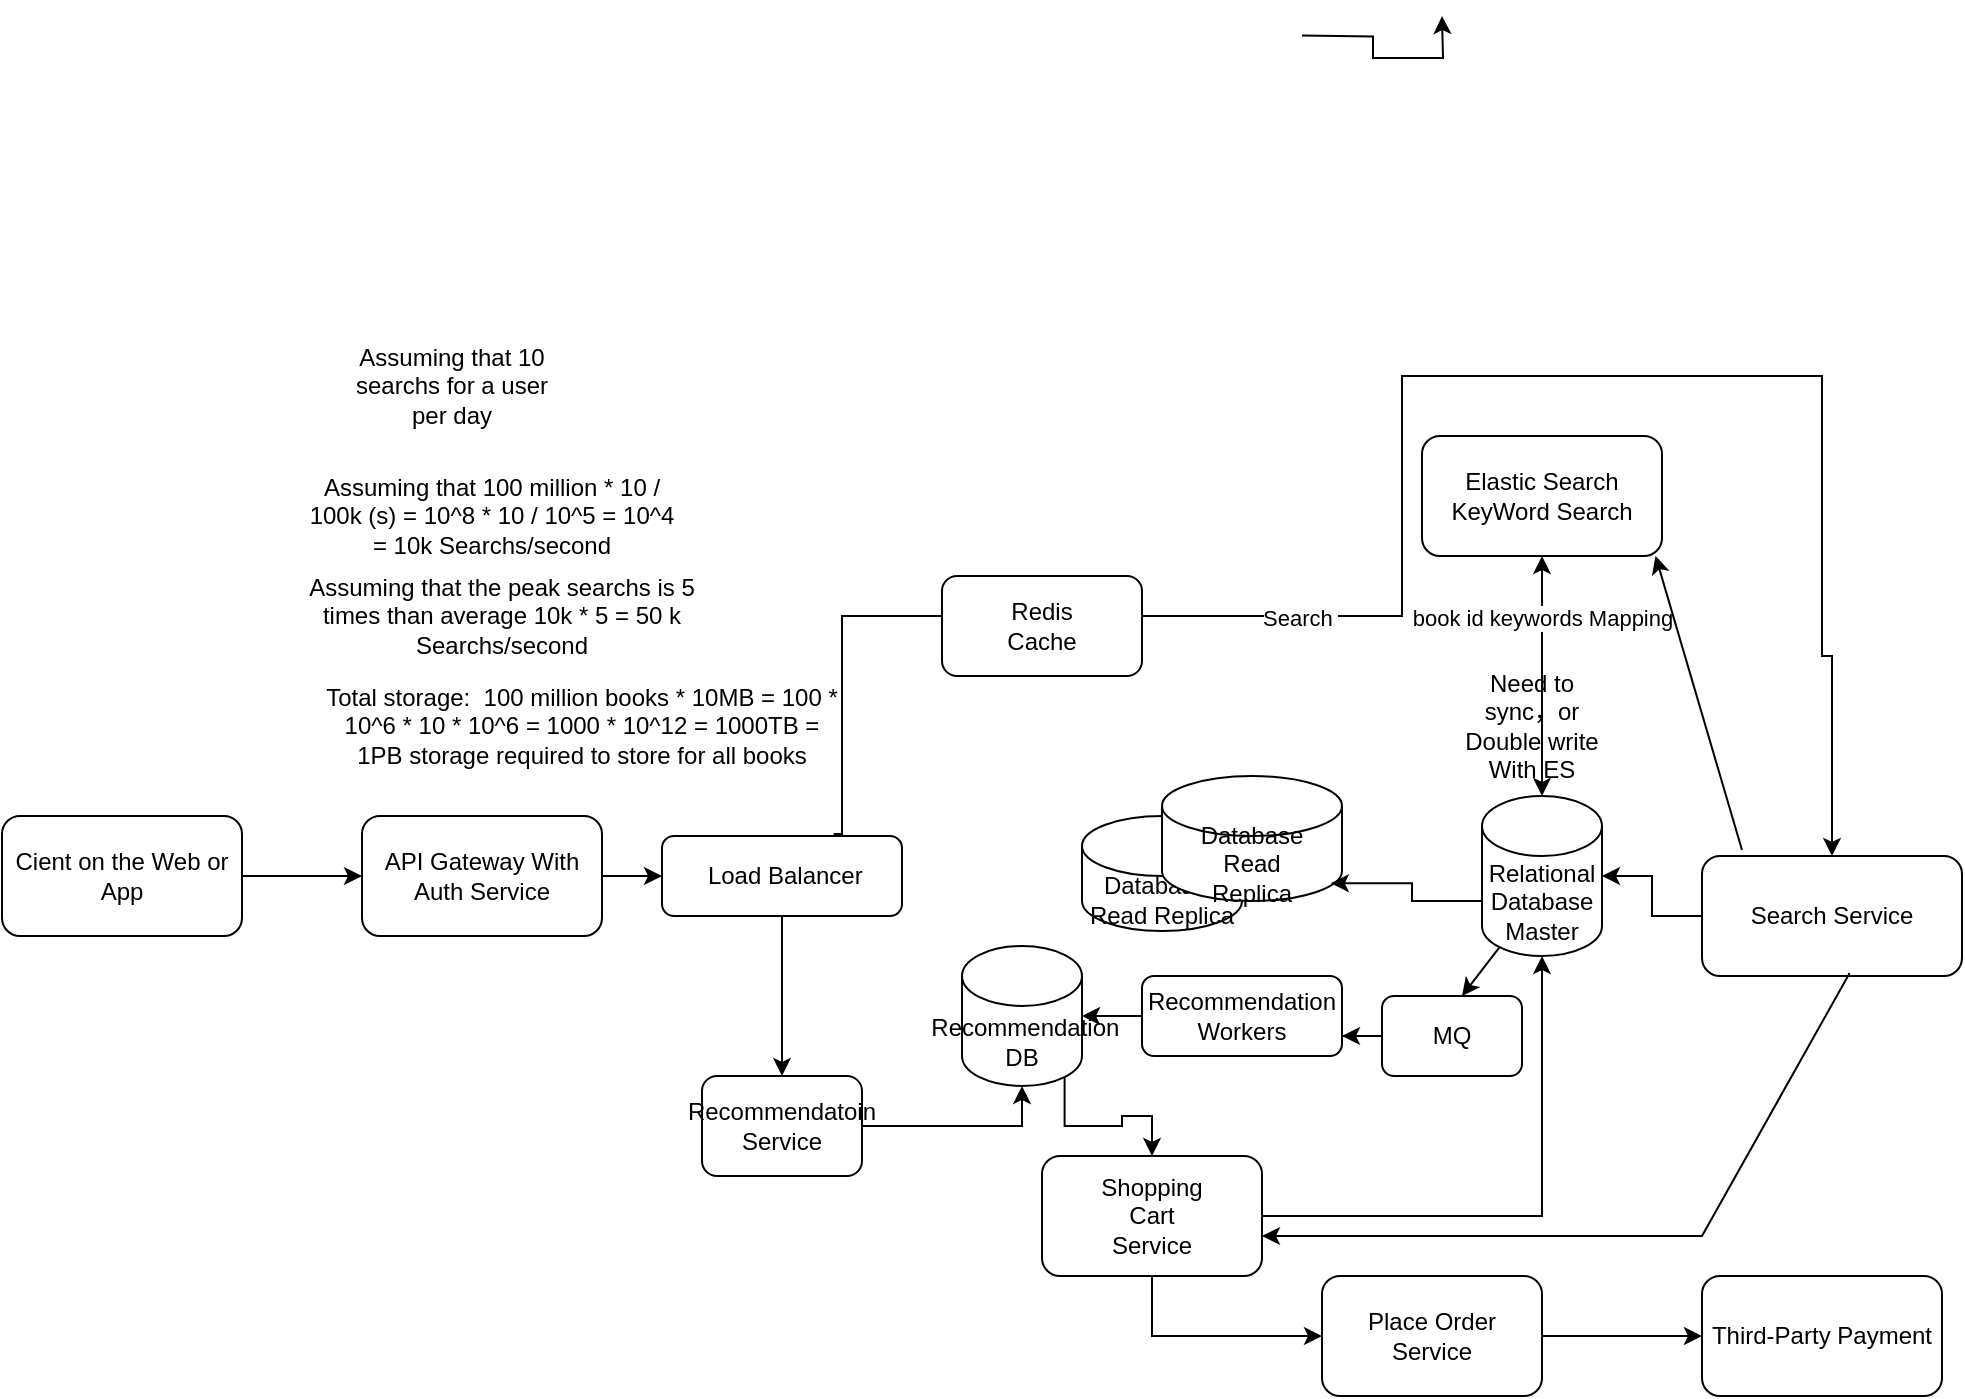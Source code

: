 <mxfile version="26.0.16">
  <diagram name="第 1 页" id="jbLr_YxTGnbmEOmsdvF0">
    <mxGraphModel dx="1195" dy="1803" grid="1" gridSize="10" guides="1" tooltips="1" connect="1" arrows="1" fold="1" page="1" pageScale="1" pageWidth="827" pageHeight="1169" math="0" shadow="0">
      <root>
        <mxCell id="0" />
        <mxCell id="1" parent="0" />
        <mxCell id="APJIx1h4CYN2kZLJuxOD-8" value="" style="edgeStyle=orthogonalEdgeStyle;rounded=0;orthogonalLoop=1;jettySize=auto;html=1;" edge="1" parent="1" source="APJIx1h4CYN2kZLJuxOD-6" target="APJIx1h4CYN2kZLJuxOD-7">
          <mxGeometry relative="1" as="geometry" />
        </mxCell>
        <mxCell id="APJIx1h4CYN2kZLJuxOD-6" value="Cient on the Web or App" style="rounded=1;whiteSpace=wrap;html=1;" vertex="1" parent="1">
          <mxGeometry x="100" y="140" width="120" height="60" as="geometry" />
        </mxCell>
        <mxCell id="APJIx1h4CYN2kZLJuxOD-10" value="" style="edgeStyle=orthogonalEdgeStyle;rounded=0;orthogonalLoop=1;jettySize=auto;html=1;" edge="1" parent="1" source="APJIx1h4CYN2kZLJuxOD-7" target="APJIx1h4CYN2kZLJuxOD-9">
          <mxGeometry relative="1" as="geometry" />
        </mxCell>
        <mxCell id="APJIx1h4CYN2kZLJuxOD-7" value="API Gateway With&lt;div&gt;Auth Service&lt;/div&gt;" style="rounded=1;whiteSpace=wrap;html=1;" vertex="1" parent="1">
          <mxGeometry x="280" y="140" width="120" height="60" as="geometry" />
        </mxCell>
        <mxCell id="APJIx1h4CYN2kZLJuxOD-20" style="edgeStyle=orthogonalEdgeStyle;rounded=0;orthogonalLoop=1;jettySize=auto;html=1;exitX=1;exitY=0.5;exitDx=0;exitDy=0;" edge="1" parent="1">
          <mxGeometry relative="1" as="geometry">
            <mxPoint x="820" y="-260.0" as="targetPoint" />
            <mxPoint x="750" y="-250.19" as="sourcePoint" />
          </mxGeometry>
        </mxCell>
        <mxCell id="APJIx1h4CYN2kZLJuxOD-40" style="edgeStyle=orthogonalEdgeStyle;rounded=0;orthogonalLoop=1;jettySize=auto;html=1;" edge="1" parent="1" source="APJIx1h4CYN2kZLJuxOD-9" target="APJIx1h4CYN2kZLJuxOD-39">
          <mxGeometry relative="1" as="geometry" />
        </mxCell>
        <mxCell id="APJIx1h4CYN2kZLJuxOD-47" style="edgeStyle=orthogonalEdgeStyle;rounded=0;orthogonalLoop=1;jettySize=auto;html=1;entryX=0.5;entryY=0;entryDx=0;entryDy=0;exitX=0.715;exitY=-0.025;exitDx=0;exitDy=0;exitPerimeter=0;" edge="1" parent="1" source="APJIx1h4CYN2kZLJuxOD-9" target="APJIx1h4CYN2kZLJuxOD-27">
          <mxGeometry relative="1" as="geometry">
            <mxPoint x="520" y="80" as="sourcePoint" />
            <mxPoint x="1015" y="90" as="targetPoint" />
            <Array as="points">
              <mxPoint x="520" y="149" />
              <mxPoint x="520" y="40" />
              <mxPoint x="800" y="40" />
              <mxPoint x="800" y="-80" />
              <mxPoint x="1010" y="-80" />
              <mxPoint x="1010" y="60" />
              <mxPoint x="1015" y="60" />
            </Array>
          </mxGeometry>
        </mxCell>
        <mxCell id="APJIx1h4CYN2kZLJuxOD-48" value="Search&amp;nbsp;" style="edgeLabel;html=1;align=center;verticalAlign=middle;resizable=0;points=[];" vertex="1" connectable="0" parent="APJIx1h4CYN2kZLJuxOD-47">
          <mxGeometry x="-0.295" y="-1" relative="1" as="geometry">
            <mxPoint as="offset" />
          </mxGeometry>
        </mxCell>
        <mxCell id="APJIx1h4CYN2kZLJuxOD-9" value="&amp;nbsp;Load Balancer" style="rounded=1;whiteSpace=wrap;html=1;" vertex="1" parent="1">
          <mxGeometry x="430" y="150" width="120" height="40" as="geometry" />
        </mxCell>
        <mxCell id="APJIx1h4CYN2kZLJuxOD-11" value="&lt;div&gt;Relational&lt;/div&gt;Database&lt;div&gt;Master&lt;/div&gt;" style="shape=cylinder3;whiteSpace=wrap;html=1;boundedLbl=1;backgroundOutline=1;size=15;" vertex="1" parent="1">
          <mxGeometry x="840" y="130" width="60" height="80" as="geometry" />
        </mxCell>
        <mxCell id="APJIx1h4CYN2kZLJuxOD-14" value="Elastic Search&lt;div&gt;KeyWord Search&lt;/div&gt;" style="rounded=1;whiteSpace=wrap;html=1;" vertex="1" parent="1">
          <mxGeometry x="810" y="-50" width="120" height="60" as="geometry" />
        </mxCell>
        <mxCell id="APJIx1h4CYN2kZLJuxOD-15" value="" style="endArrow=classic;startArrow=classic;html=1;rounded=0;entryX=0.5;entryY=1;entryDx=0;entryDy=0;" edge="1" parent="1" source="APJIx1h4CYN2kZLJuxOD-11" target="APJIx1h4CYN2kZLJuxOD-14">
          <mxGeometry width="50" height="50" relative="1" as="geometry">
            <mxPoint x="860" y="140" as="sourcePoint" />
            <mxPoint x="910" y="90" as="targetPoint" />
          </mxGeometry>
        </mxCell>
        <mxCell id="APJIx1h4CYN2kZLJuxOD-16" value="book id keywords Mapping" style="edgeLabel;html=1;align=center;verticalAlign=middle;resizable=0;points=[];" vertex="1" connectable="0" parent="APJIx1h4CYN2kZLJuxOD-15">
          <mxGeometry x="-0.006" y="3" relative="1" as="geometry">
            <mxPoint x="3" y="-30" as="offset" />
          </mxGeometry>
        </mxCell>
        <mxCell id="APJIx1h4CYN2kZLJuxOD-17" value="Need to sync，or Double write&lt;div&gt;With ES&lt;/div&gt;" style="text;html=1;align=center;verticalAlign=middle;whiteSpace=wrap;rounded=0;" vertex="1" parent="1">
          <mxGeometry x="830" y="80" width="70" height="30" as="geometry" />
        </mxCell>
        <mxCell id="APJIx1h4CYN2kZLJuxOD-31" style="edgeStyle=orthogonalEdgeStyle;rounded=0;orthogonalLoop=1;jettySize=auto;html=1;" edge="1" parent="1" source="APJIx1h4CYN2kZLJuxOD-19" target="APJIx1h4CYN2kZLJuxOD-11">
          <mxGeometry relative="1" as="geometry" />
        </mxCell>
        <mxCell id="APJIx1h4CYN2kZLJuxOD-34" style="edgeStyle=orthogonalEdgeStyle;rounded=0;orthogonalLoop=1;jettySize=auto;html=1;exitX=0.5;exitY=1;exitDx=0;exitDy=0;entryX=0;entryY=0.5;entryDx=0;entryDy=0;" edge="1" parent="1" source="APJIx1h4CYN2kZLJuxOD-19" target="APJIx1h4CYN2kZLJuxOD-32">
          <mxGeometry relative="1" as="geometry" />
        </mxCell>
        <mxCell id="APJIx1h4CYN2kZLJuxOD-19" value="Shopping&lt;div&gt;Cart&lt;/div&gt;&lt;div&gt;Service&lt;/div&gt;" style="rounded=1;whiteSpace=wrap;html=1;" vertex="1" parent="1">
          <mxGeometry x="620" y="310" width="110" height="60" as="geometry" />
        </mxCell>
        <mxCell id="APJIx1h4CYN2kZLJuxOD-21" value="&lt;div&gt;Redis&lt;/div&gt;Cache" style="rounded=1;whiteSpace=wrap;html=1;" vertex="1" parent="1">
          <mxGeometry x="570" y="20" width="100" height="50" as="geometry" />
        </mxCell>
        <mxCell id="APJIx1h4CYN2kZLJuxOD-22" value="Assuming that 100 million * 10 / 100k (s) = 10^8 * 10 / 10^5 = 10^4 = 10k Searchs/second" style="text;html=1;align=center;verticalAlign=middle;whiteSpace=wrap;rounded=0;" vertex="1" parent="1">
          <mxGeometry x="250" y="-30" width="190" height="40" as="geometry" />
        </mxCell>
        <mxCell id="APJIx1h4CYN2kZLJuxOD-23" value="Assuming that the peak searchs is 5 times than average 10k * 5 = 50 k Searchs/second" style="text;html=1;align=center;verticalAlign=middle;whiteSpace=wrap;rounded=0;" vertex="1" parent="1">
          <mxGeometry x="240" y="20" width="220" height="40" as="geometry" />
        </mxCell>
        <mxCell id="APJIx1h4CYN2kZLJuxOD-24" value="Assuming that 10 searchs for a user per day" style="text;html=1;align=center;verticalAlign=middle;whiteSpace=wrap;rounded=0;" vertex="1" parent="1">
          <mxGeometry x="270" y="-90" width="110" height="30" as="geometry" />
        </mxCell>
        <mxCell id="APJIx1h4CYN2kZLJuxOD-26" value="Total storage:&amp;nbsp; 100 million books * 10MB = 100 * 10^6 * 10 * 10^6 = 1000 * 10^12 = 1000TB = 1PB storage required to store for all books" style="text;html=1;align=center;verticalAlign=middle;whiteSpace=wrap;rounded=0;" vertex="1" parent="1">
          <mxGeometry x="260" y="80" width="260" height="30" as="geometry" />
        </mxCell>
        <mxCell id="APJIx1h4CYN2kZLJuxOD-49" value="" style="edgeStyle=orthogonalEdgeStyle;rounded=0;orthogonalLoop=1;jettySize=auto;html=1;" edge="1" parent="1" source="APJIx1h4CYN2kZLJuxOD-27" target="APJIx1h4CYN2kZLJuxOD-11">
          <mxGeometry relative="1" as="geometry" />
        </mxCell>
        <mxCell id="APJIx1h4CYN2kZLJuxOD-27" value="Search Service" style="rounded=1;whiteSpace=wrap;html=1;" vertex="1" parent="1">
          <mxGeometry x="950" y="160" width="130" height="60" as="geometry" />
        </mxCell>
        <mxCell id="APJIx1h4CYN2kZLJuxOD-28" value="" style="endArrow=classic;html=1;rounded=0;entryX=0.009;entryY=0.555;entryDx=0;entryDy=0;entryPerimeter=0;exitX=0.568;exitY=0.975;exitDx=0;exitDy=0;exitPerimeter=0;" edge="1" parent="1" source="APJIx1h4CYN2kZLJuxOD-27">
          <mxGeometry width="50" height="50" relative="1" as="geometry">
            <mxPoint x="998.08" y="462.34" as="sourcePoint" />
            <mxPoint x="730.0" y="350.0" as="targetPoint" />
            <Array as="points">
              <mxPoint x="950" y="350" />
            </Array>
          </mxGeometry>
        </mxCell>
        <mxCell id="APJIx1h4CYN2kZLJuxOD-35" value="" style="edgeStyle=orthogonalEdgeStyle;rounded=0;orthogonalLoop=1;jettySize=auto;html=1;" edge="1" parent="1" source="APJIx1h4CYN2kZLJuxOD-32" target="APJIx1h4CYN2kZLJuxOD-33">
          <mxGeometry relative="1" as="geometry" />
        </mxCell>
        <mxCell id="APJIx1h4CYN2kZLJuxOD-32" value="Place Order&lt;div&gt;Service&lt;/div&gt;" style="rounded=1;whiteSpace=wrap;html=1;" vertex="1" parent="1">
          <mxGeometry x="760" y="370" width="110" height="60" as="geometry" />
        </mxCell>
        <mxCell id="APJIx1h4CYN2kZLJuxOD-33" value="Third-Party Payment" style="rounded=1;whiteSpace=wrap;html=1;" vertex="1" parent="1">
          <mxGeometry x="950" y="370" width="120" height="60" as="geometry" />
        </mxCell>
        <mxCell id="APJIx1h4CYN2kZLJuxOD-43" style="edgeStyle=orthogonalEdgeStyle;rounded=0;orthogonalLoop=1;jettySize=auto;html=1;exitX=0;exitY=0.5;exitDx=0;exitDy=0;" edge="1" parent="1" source="APJIx1h4CYN2kZLJuxOD-37" target="APJIx1h4CYN2kZLJuxOD-38">
          <mxGeometry relative="1" as="geometry" />
        </mxCell>
        <mxCell id="APJIx1h4CYN2kZLJuxOD-37" value="Recommendation&lt;div&gt;Workers&lt;/div&gt;" style="rounded=1;whiteSpace=wrap;html=1;" vertex="1" parent="1">
          <mxGeometry x="670" y="220" width="100" height="40" as="geometry" />
        </mxCell>
        <mxCell id="APJIx1h4CYN2kZLJuxOD-44" style="edgeStyle=orthogonalEdgeStyle;rounded=0;orthogonalLoop=1;jettySize=auto;html=1;exitX=0.855;exitY=1;exitDx=0;exitDy=-4.35;exitPerimeter=0;" edge="1" parent="1" source="APJIx1h4CYN2kZLJuxOD-38" target="APJIx1h4CYN2kZLJuxOD-19">
          <mxGeometry relative="1" as="geometry" />
        </mxCell>
        <mxCell id="APJIx1h4CYN2kZLJuxOD-38" value="&amp;nbsp;Recommendation&lt;div&gt;DB&lt;/div&gt;" style="shape=cylinder3;whiteSpace=wrap;html=1;boundedLbl=1;backgroundOutline=1;size=15;" vertex="1" parent="1">
          <mxGeometry x="580" y="205" width="60" height="70" as="geometry" />
        </mxCell>
        <mxCell id="APJIx1h4CYN2kZLJuxOD-39" value="Recommendatoin&lt;div&gt;Service&lt;/div&gt;" style="rounded=1;whiteSpace=wrap;html=1;" vertex="1" parent="1">
          <mxGeometry x="450" y="270" width="80" height="50" as="geometry" />
        </mxCell>
        <mxCell id="APJIx1h4CYN2kZLJuxOD-41" style="edgeStyle=orthogonalEdgeStyle;rounded=0;orthogonalLoop=1;jettySize=auto;html=1;entryX=0.5;entryY=1;entryDx=0;entryDy=0;entryPerimeter=0;" edge="1" parent="1" source="APJIx1h4CYN2kZLJuxOD-39" target="APJIx1h4CYN2kZLJuxOD-38">
          <mxGeometry relative="1" as="geometry" />
        </mxCell>
        <mxCell id="APJIx1h4CYN2kZLJuxOD-42" value="" style="endArrow=classic;html=1;rounded=0;exitX=0.145;exitY=1;exitDx=0;exitDy=-4.35;exitPerimeter=0;" edge="1" parent="1" source="APJIx1h4CYN2kZLJuxOD-11">
          <mxGeometry width="50" height="50" relative="1" as="geometry">
            <mxPoint x="760" y="195" as="sourcePoint" />
            <mxPoint x="830" y="230" as="targetPoint" />
          </mxGeometry>
        </mxCell>
        <mxCell id="APJIx1h4CYN2kZLJuxOD-46" value="" style="endArrow=classic;html=1;rounded=0;entryX=0.973;entryY=0.999;entryDx=0;entryDy=0;entryPerimeter=0;" edge="1" parent="1" target="APJIx1h4CYN2kZLJuxOD-14">
          <mxGeometry width="50" height="50" relative="1" as="geometry">
            <mxPoint x="970" y="157" as="sourcePoint" />
            <mxPoint x="1010" y="100" as="targetPoint" />
          </mxGeometry>
        </mxCell>
        <mxCell id="APJIx1h4CYN2kZLJuxOD-52" style="edgeStyle=orthogonalEdgeStyle;rounded=0;orthogonalLoop=1;jettySize=auto;html=1;entryX=1;entryY=0.75;entryDx=0;entryDy=0;" edge="1" parent="1" source="APJIx1h4CYN2kZLJuxOD-51" target="APJIx1h4CYN2kZLJuxOD-37">
          <mxGeometry relative="1" as="geometry" />
        </mxCell>
        <mxCell id="APJIx1h4CYN2kZLJuxOD-51" value="MQ" style="rounded=1;whiteSpace=wrap;html=1;" vertex="1" parent="1">
          <mxGeometry x="790" y="230" width="70" height="40" as="geometry" />
        </mxCell>
        <mxCell id="APJIx1h4CYN2kZLJuxOD-53" value="&lt;div&gt;Databaase&lt;/div&gt;Read Replica" style="shape=cylinder3;whiteSpace=wrap;html=1;boundedLbl=1;backgroundOutline=1;size=15;" vertex="1" parent="1">
          <mxGeometry x="640" y="140" width="80" height="57.5" as="geometry" />
        </mxCell>
        <mxCell id="APJIx1h4CYN2kZLJuxOD-54" value="&lt;div&gt;Database&lt;/div&gt;Read&lt;div&gt;Replica&lt;/div&gt;" style="shape=cylinder3;whiteSpace=wrap;html=1;boundedLbl=1;backgroundOutline=1;size=15;" vertex="1" parent="1">
          <mxGeometry x="680" y="120" width="90" height="62.5" as="geometry" />
        </mxCell>
        <mxCell id="APJIx1h4CYN2kZLJuxOD-55" style="edgeStyle=orthogonalEdgeStyle;rounded=0;orthogonalLoop=1;jettySize=auto;html=1;exitX=0;exitY=0;exitDx=0;exitDy=52.5;exitPerimeter=0;entryX=0.938;entryY=0.858;entryDx=0;entryDy=0;entryPerimeter=0;" edge="1" parent="1" source="APJIx1h4CYN2kZLJuxOD-11" target="APJIx1h4CYN2kZLJuxOD-54">
          <mxGeometry relative="1" as="geometry" />
        </mxCell>
      </root>
    </mxGraphModel>
  </diagram>
</mxfile>
